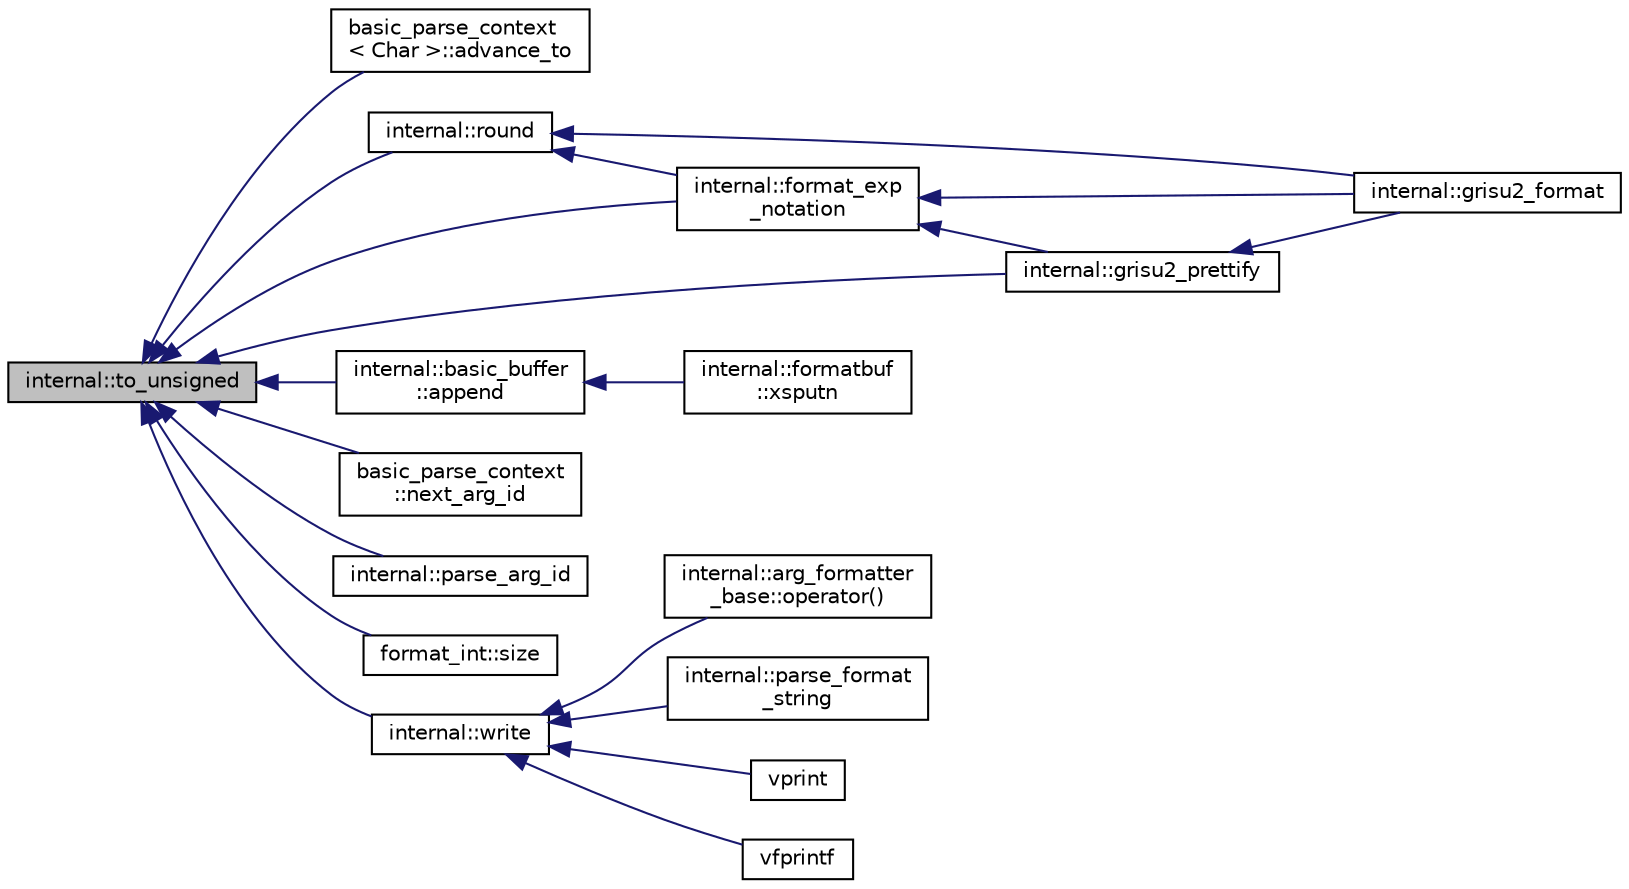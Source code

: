 digraph "internal::to_unsigned"
{
  edge [fontname="Helvetica",fontsize="10",labelfontname="Helvetica",labelfontsize="10"];
  node [fontname="Helvetica",fontsize="10",shape=record];
  rankdir="LR";
  Node1 [label="internal::to_unsigned",height=0.2,width=0.4,color="black", fillcolor="grey75", style="filled" fontcolor="black"];
  Node1 -> Node2 [dir="back",color="midnightblue",fontsize="10",style="solid",fontname="Helvetica"];
  Node2 [label="basic_parse_context\l\< Char \>::advance_to",height=0.2,width=0.4,color="black", fillcolor="white", style="filled",URL="$classbasic__parse__context.html#ad75183c1c2299c4a34f82265156fe99d"];
  Node1 -> Node3 [dir="back",color="midnightblue",fontsize="10",style="solid",fontname="Helvetica"];
  Node3 [label="internal::round",height=0.2,width=0.4,color="black", fillcolor="white", style="filled",URL="$namespaceinternal.html#ac63f74e89c6e3c568a970476f5669b4d"];
  Node3 -> Node4 [dir="back",color="midnightblue",fontsize="10",style="solid",fontname="Helvetica"];
  Node4 [label="internal::format_exp\l_notation",height=0.2,width=0.4,color="black", fillcolor="white", style="filled",URL="$namespaceinternal.html#a5c1a31cc21b5c8c16050cc9a8216d482"];
  Node4 -> Node5 [dir="back",color="midnightblue",fontsize="10",style="solid",fontname="Helvetica"];
  Node5 [label="internal::grisu2_prettify",height=0.2,width=0.4,color="black", fillcolor="white", style="filled",URL="$namespaceinternal.html#ab446083d859a34288bfbfeef2629bc84"];
  Node5 -> Node6 [dir="back",color="midnightblue",fontsize="10",style="solid",fontname="Helvetica"];
  Node6 [label="internal::grisu2_format",height=0.2,width=0.4,color="black", fillcolor="white", style="filled",URL="$namespaceinternal.html#a4abf462ca51ab4e37683b0ae29806958"];
  Node4 -> Node6 [dir="back",color="midnightblue",fontsize="10",style="solid",fontname="Helvetica"];
  Node3 -> Node6 [dir="back",color="midnightblue",fontsize="10",style="solid",fontname="Helvetica"];
  Node1 -> Node4 [dir="back",color="midnightblue",fontsize="10",style="solid",fontname="Helvetica"];
  Node1 -> Node5 [dir="back",color="midnightblue",fontsize="10",style="solid",fontname="Helvetica"];
  Node1 -> Node7 [dir="back",color="midnightblue",fontsize="10",style="solid",fontname="Helvetica"];
  Node7 [label="internal::basic_buffer\l::append",height=0.2,width=0.4,color="black", fillcolor="white", style="filled",URL="$classinternal_1_1basic__buffer.html#aba7ea1a95a28bc123712f2fd24cf7414"];
  Node7 -> Node8 [dir="back",color="midnightblue",fontsize="10",style="solid",fontname="Helvetica"];
  Node8 [label="internal::formatbuf\l::xsputn",height=0.2,width=0.4,color="black", fillcolor="white", style="filled",URL="$classinternal_1_1formatbuf.html#a59b8ab9a4c9907e4d6bae3861832e687"];
  Node1 -> Node9 [dir="back",color="midnightblue",fontsize="10",style="solid",fontname="Helvetica"];
  Node9 [label="basic_parse_context\l::next_arg_id",height=0.2,width=0.4,color="black", fillcolor="white", style="filled",URL="$classbasic__parse__context.html#aff323793124411a7c83d53f3e007b10f"];
  Node1 -> Node10 [dir="back",color="midnightblue",fontsize="10",style="solid",fontname="Helvetica"];
  Node10 [label="internal::parse_arg_id",height=0.2,width=0.4,color="black", fillcolor="white", style="filled",URL="$namespaceinternal.html#ab70d628c0f5dae9d547d62d424d45c2b"];
  Node1 -> Node11 [dir="back",color="midnightblue",fontsize="10",style="solid",fontname="Helvetica"];
  Node11 [label="format_int::size",height=0.2,width=0.4,color="black", fillcolor="white", style="filled",URL="$classformat__int.html#a4308767aa66e77ff92d4821ea853dd28"];
  Node1 -> Node12 [dir="back",color="midnightblue",fontsize="10",style="solid",fontname="Helvetica"];
  Node12 [label="internal::write",height=0.2,width=0.4,color="black", fillcolor="white", style="filled",URL="$namespaceinternal.html#a1d6eb1d297ebb5fc0f724732f23b22eb"];
  Node12 -> Node13 [dir="back",color="midnightblue",fontsize="10",style="solid",fontname="Helvetica"];
  Node13 [label="internal::arg_formatter\l_base::operator()",height=0.2,width=0.4,color="black", fillcolor="white", style="filled",URL="$classinternal_1_1arg__formatter__base.html#a2248cd7ff8a3d9efc83887a0551262f6"];
  Node12 -> Node14 [dir="back",color="midnightblue",fontsize="10",style="solid",fontname="Helvetica"];
  Node14 [label="internal::parse_format\l_string",height=0.2,width=0.4,color="black", fillcolor="white", style="filled",URL="$namespaceinternal.html#a47fffd25c13670b8e2eb6559caeef974"];
  Node12 -> Node15 [dir="back",color="midnightblue",fontsize="10",style="solid",fontname="Helvetica"];
  Node15 [label="vprint",height=0.2,width=0.4,color="black", fillcolor="white", style="filled",URL="$ostream_8h.html#a928c1e51eee22713de6b27dada091c40"];
  Node12 -> Node16 [dir="back",color="midnightblue",fontsize="10",style="solid",fontname="Helvetica"];
  Node16 [label="vfprintf",height=0.2,width=0.4,color="black", fillcolor="white", style="filled",URL="$printf_8h.html#a47019c40d233cc0dbeea14f9a8a37ea8"];
}
